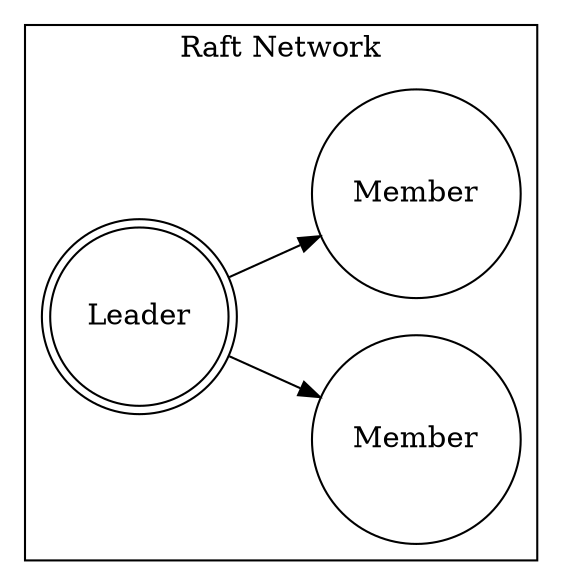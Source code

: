 digraph baxter_bot {
    layout=dot
    rankdir=LR

    R_LD [label="Leader" shape=doublecircle]
    R_ON [label="Member" shape=circle]
    R_TW [label="Member" shape=circle]

    subgraph cluster_raft {
        label="Raft Network"
        R_LD->R_ON
        R_LD->R_TW
    }
}
